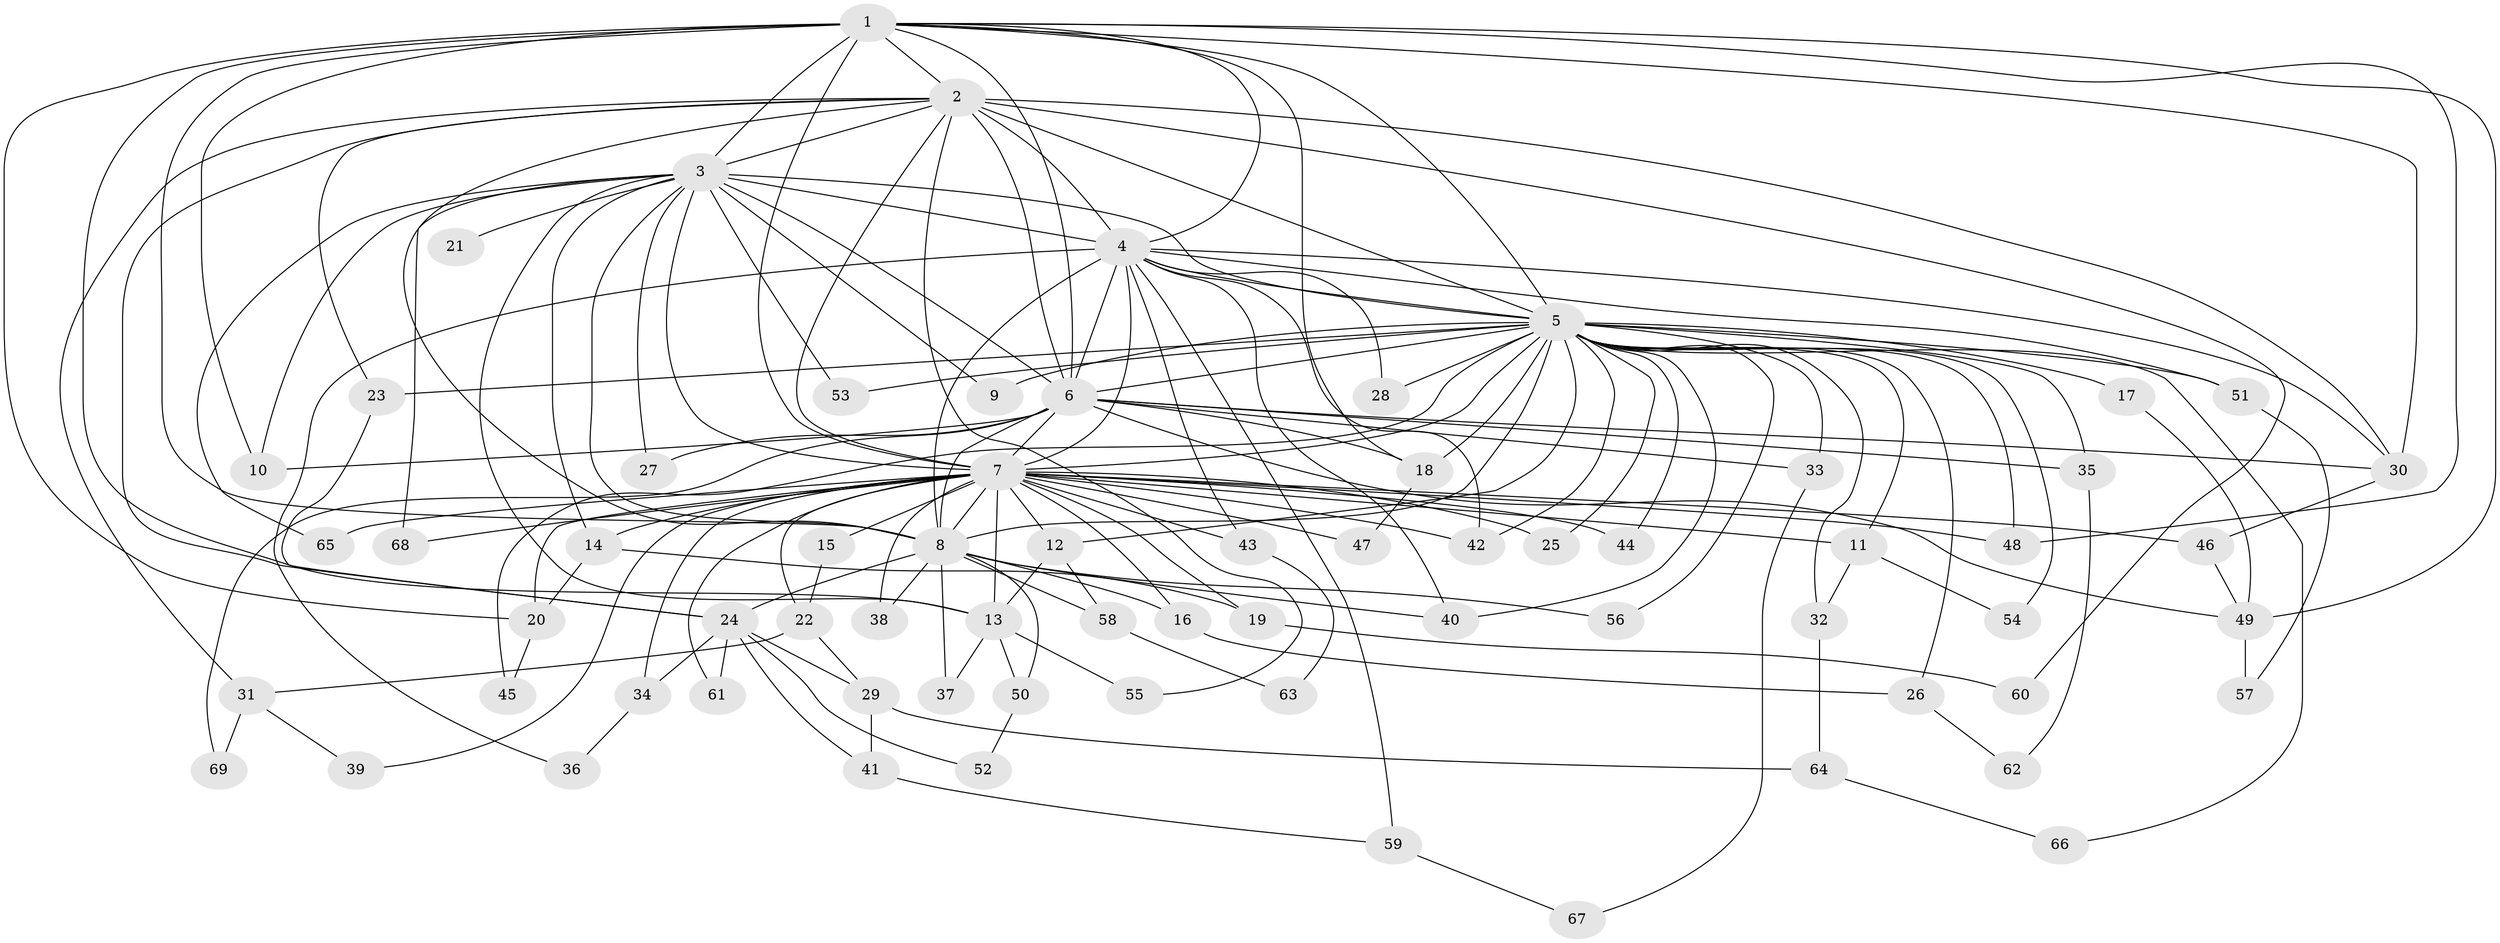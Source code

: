 // original degree distribution, {20: 0.030612244897959183, 16: 0.02040816326530612, 21: 0.01020408163265306, 18: 0.01020408163265306, 19: 0.01020408163265306, 26: 0.01020408163265306, 30: 0.01020408163265306, 2: 0.4897959183673469, 3: 0.2653061224489796, 4: 0.11224489795918367, 5: 0.02040816326530612, 8: 0.01020408163265306}
// Generated by graph-tools (version 1.1) at 2025/50/03/04/25 22:50:00]
// undirected, 69 vertices, 160 edges
graph export_dot {
  node [color=gray90,style=filled];
  1;
  2;
  3;
  4;
  5;
  6;
  7;
  8;
  9;
  10;
  11;
  12;
  13;
  14;
  15;
  16;
  17;
  18;
  19;
  20;
  21;
  22;
  23;
  24;
  25;
  26;
  27;
  28;
  29;
  30;
  31;
  32;
  33;
  34;
  35;
  36;
  37;
  38;
  39;
  40;
  41;
  42;
  43;
  44;
  45;
  46;
  47;
  48;
  49;
  50;
  51;
  52;
  53;
  54;
  55;
  56;
  57;
  58;
  59;
  60;
  61;
  62;
  63;
  64;
  65;
  66;
  67;
  68;
  69;
  1 -- 2 [weight=1.0];
  1 -- 3 [weight=2.0];
  1 -- 4 [weight=1.0];
  1 -- 5 [weight=4.0];
  1 -- 6 [weight=1.0];
  1 -- 7 [weight=2.0];
  1 -- 8 [weight=1.0];
  1 -- 10 [weight=1.0];
  1 -- 13 [weight=1.0];
  1 -- 18 [weight=1.0];
  1 -- 20 [weight=4.0];
  1 -- 30 [weight=1.0];
  1 -- 48 [weight=1.0];
  1 -- 49 [weight=1.0];
  2 -- 3 [weight=1.0];
  2 -- 4 [weight=1.0];
  2 -- 5 [weight=3.0];
  2 -- 6 [weight=1.0];
  2 -- 7 [weight=2.0];
  2 -- 8 [weight=1.0];
  2 -- 23 [weight=1.0];
  2 -- 24 [weight=1.0];
  2 -- 30 [weight=1.0];
  2 -- 31 [weight=1.0];
  2 -- 55 [weight=1.0];
  2 -- 60 [weight=1.0];
  3 -- 4 [weight=1.0];
  3 -- 5 [weight=2.0];
  3 -- 6 [weight=2.0];
  3 -- 7 [weight=2.0];
  3 -- 8 [weight=1.0];
  3 -- 9 [weight=1.0];
  3 -- 10 [weight=1.0];
  3 -- 13 [weight=1.0];
  3 -- 14 [weight=1.0];
  3 -- 21 [weight=1.0];
  3 -- 27 [weight=1.0];
  3 -- 53 [weight=1.0];
  3 -- 65 [weight=1.0];
  3 -- 68 [weight=1.0];
  4 -- 5 [weight=2.0];
  4 -- 6 [weight=2.0];
  4 -- 7 [weight=2.0];
  4 -- 8 [weight=1.0];
  4 -- 28 [weight=1.0];
  4 -- 30 [weight=1.0];
  4 -- 36 [weight=1.0];
  4 -- 40 [weight=1.0];
  4 -- 42 [weight=1.0];
  4 -- 43 [weight=1.0];
  4 -- 51 [weight=1.0];
  4 -- 59 [weight=1.0];
  5 -- 6 [weight=2.0];
  5 -- 7 [weight=4.0];
  5 -- 8 [weight=2.0];
  5 -- 9 [weight=1.0];
  5 -- 11 [weight=1.0];
  5 -- 12 [weight=1.0];
  5 -- 17 [weight=2.0];
  5 -- 18 [weight=1.0];
  5 -- 23 [weight=1.0];
  5 -- 25 [weight=1.0];
  5 -- 26 [weight=1.0];
  5 -- 28 [weight=1.0];
  5 -- 32 [weight=1.0];
  5 -- 33 [weight=1.0];
  5 -- 35 [weight=1.0];
  5 -- 40 [weight=1.0];
  5 -- 42 [weight=1.0];
  5 -- 44 [weight=1.0];
  5 -- 45 [weight=1.0];
  5 -- 48 [weight=1.0];
  5 -- 51 [weight=1.0];
  5 -- 53 [weight=1.0];
  5 -- 54 [weight=1.0];
  5 -- 56 [weight=1.0];
  5 -- 66 [weight=1.0];
  6 -- 7 [weight=2.0];
  6 -- 8 [weight=2.0];
  6 -- 10 [weight=1.0];
  6 -- 18 [weight=1.0];
  6 -- 27 [weight=1.0];
  6 -- 30 [weight=1.0];
  6 -- 33 [weight=1.0];
  6 -- 35 [weight=1.0];
  6 -- 49 [weight=1.0];
  6 -- 69 [weight=1.0];
  7 -- 8 [weight=3.0];
  7 -- 11 [weight=1.0];
  7 -- 12 [weight=1.0];
  7 -- 13 [weight=1.0];
  7 -- 14 [weight=2.0];
  7 -- 15 [weight=2.0];
  7 -- 16 [weight=1.0];
  7 -- 19 [weight=1.0];
  7 -- 20 [weight=2.0];
  7 -- 22 [weight=1.0];
  7 -- 25 [weight=1.0];
  7 -- 34 [weight=1.0];
  7 -- 38 [weight=1.0];
  7 -- 39 [weight=1.0];
  7 -- 42 [weight=1.0];
  7 -- 43 [weight=1.0];
  7 -- 44 [weight=1.0];
  7 -- 46 [weight=1.0];
  7 -- 47 [weight=1.0];
  7 -- 48 [weight=1.0];
  7 -- 61 [weight=1.0];
  7 -- 65 [weight=1.0];
  7 -- 68 [weight=1.0];
  8 -- 16 [weight=1.0];
  8 -- 24 [weight=2.0];
  8 -- 37 [weight=1.0];
  8 -- 38 [weight=1.0];
  8 -- 40 [weight=1.0];
  8 -- 50 [weight=1.0];
  8 -- 56 [weight=1.0];
  8 -- 58 [weight=1.0];
  11 -- 32 [weight=1.0];
  11 -- 54 [weight=1.0];
  12 -- 13 [weight=1.0];
  12 -- 58 [weight=1.0];
  13 -- 37 [weight=1.0];
  13 -- 50 [weight=1.0];
  13 -- 55 [weight=1.0];
  14 -- 19 [weight=1.0];
  14 -- 20 [weight=1.0];
  15 -- 22 [weight=1.0];
  16 -- 26 [weight=1.0];
  17 -- 49 [weight=1.0];
  18 -- 47 [weight=1.0];
  19 -- 60 [weight=1.0];
  20 -- 45 [weight=1.0];
  22 -- 29 [weight=1.0];
  22 -- 31 [weight=1.0];
  23 -- 24 [weight=1.0];
  24 -- 29 [weight=1.0];
  24 -- 34 [weight=1.0];
  24 -- 41 [weight=1.0];
  24 -- 52 [weight=1.0];
  24 -- 61 [weight=1.0];
  26 -- 62 [weight=1.0];
  29 -- 41 [weight=1.0];
  29 -- 64 [weight=1.0];
  30 -- 46 [weight=1.0];
  31 -- 39 [weight=1.0];
  31 -- 69 [weight=1.0];
  32 -- 64 [weight=1.0];
  33 -- 67 [weight=1.0];
  34 -- 36 [weight=1.0];
  35 -- 62 [weight=1.0];
  41 -- 59 [weight=1.0];
  43 -- 63 [weight=1.0];
  46 -- 49 [weight=1.0];
  49 -- 57 [weight=1.0];
  50 -- 52 [weight=1.0];
  51 -- 57 [weight=1.0];
  58 -- 63 [weight=1.0];
  59 -- 67 [weight=1.0];
  64 -- 66 [weight=1.0];
}
